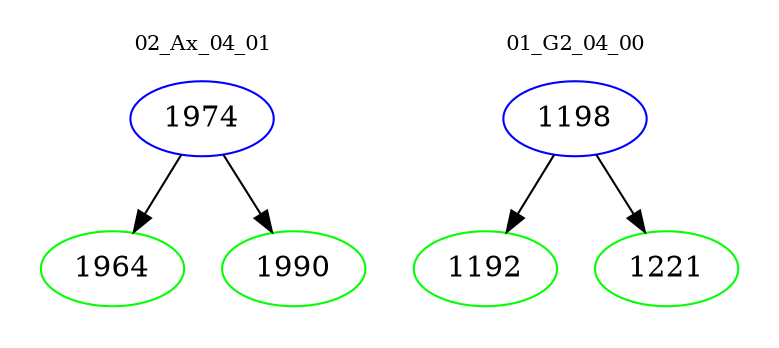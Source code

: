 digraph{
subgraph cluster_0 {
color = white
label = "02_Ax_04_01";
fontsize=10;
T0_1974 [label="1974", color="blue"]
T0_1974 -> T0_1964 [color="black"]
T0_1964 [label="1964", color="green"]
T0_1974 -> T0_1990 [color="black"]
T0_1990 [label="1990", color="green"]
}
subgraph cluster_1 {
color = white
label = "01_G2_04_00";
fontsize=10;
T1_1198 [label="1198", color="blue"]
T1_1198 -> T1_1192 [color="black"]
T1_1192 [label="1192", color="green"]
T1_1198 -> T1_1221 [color="black"]
T1_1221 [label="1221", color="green"]
}
}
